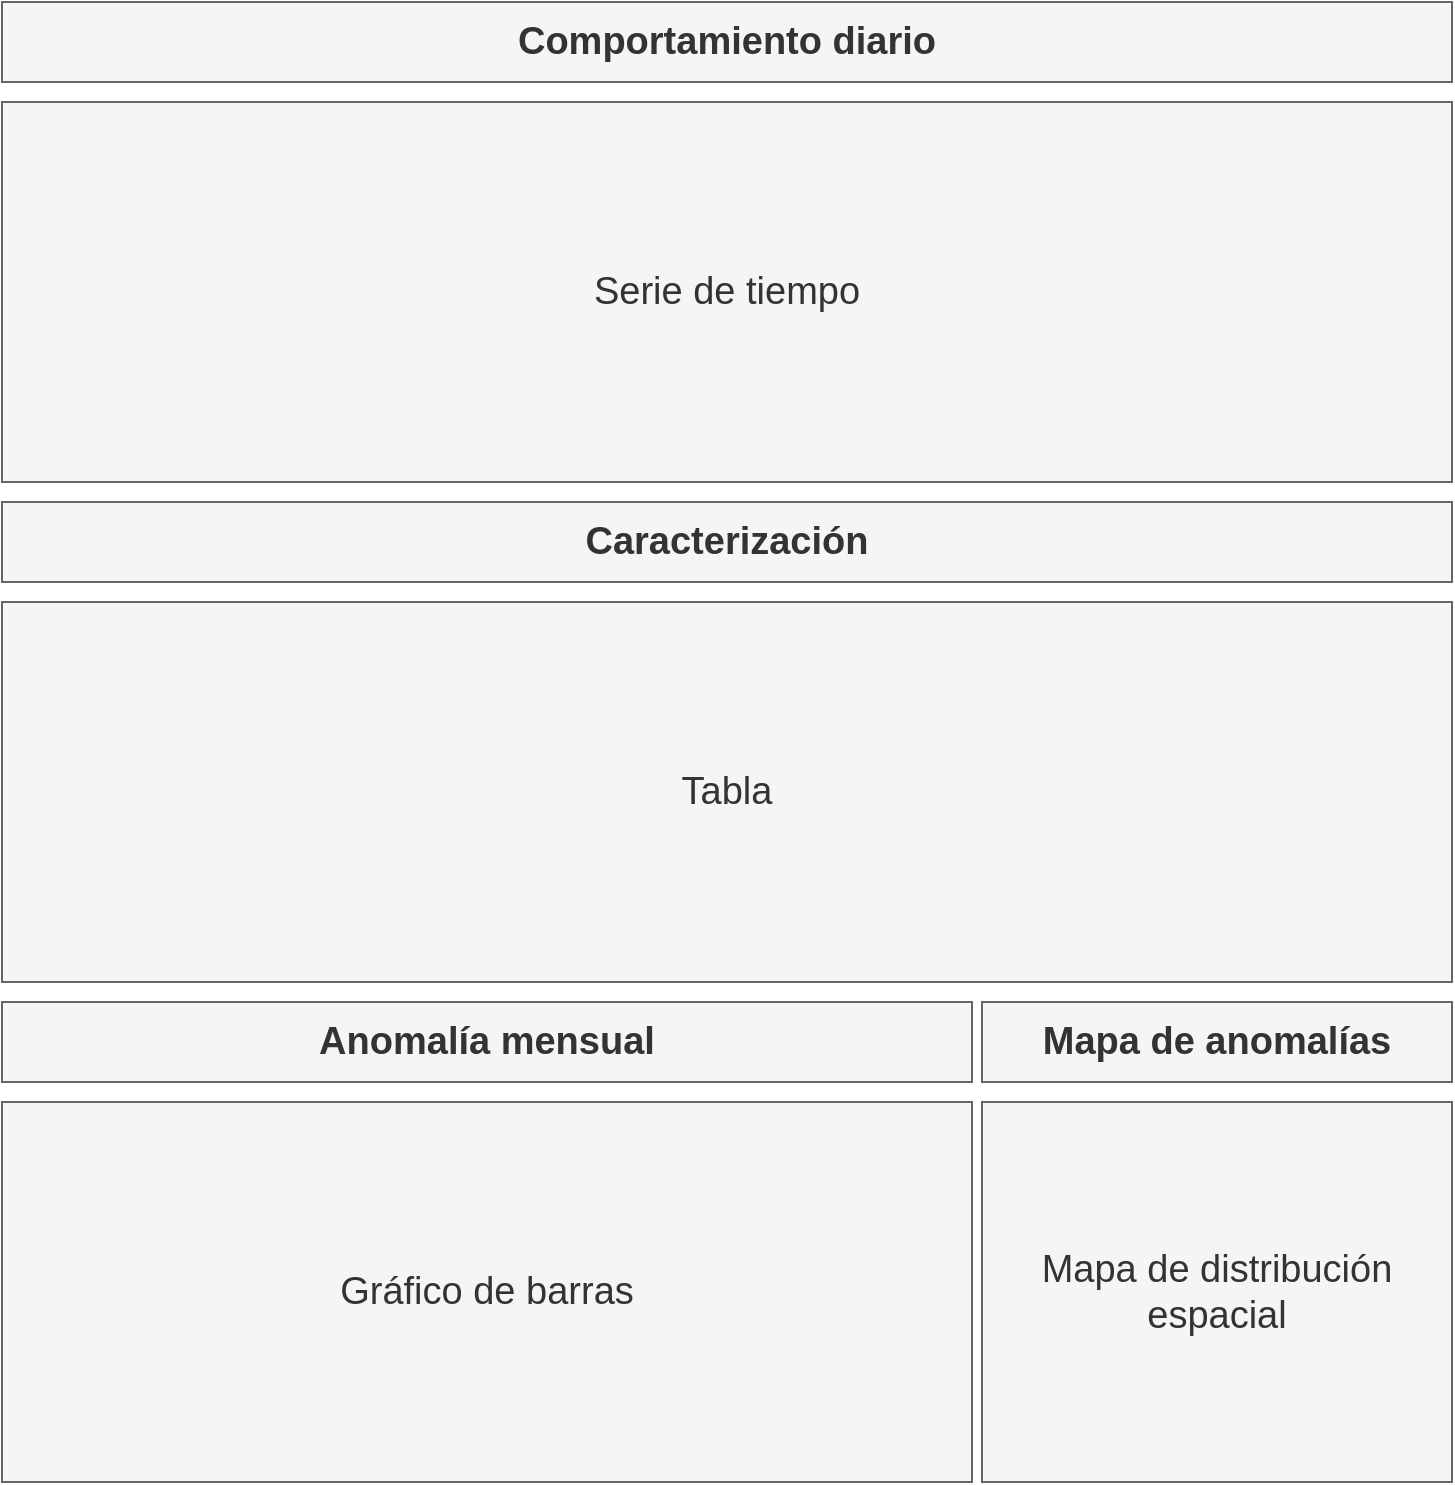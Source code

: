 <mxfile>
    <diagram id="SzgOA0KYMeVfgjGZAUsN" name="Page-1">
        <mxGraphModel dx="1130" dy="779" grid="1" gridSize="10" guides="1" tooltips="1" connect="1" arrows="1" fold="1" page="1" pageScale="1" pageWidth="1169" pageHeight="827" background="#ffffff" math="0" shadow="0">
            <root>
                <mxCell id="0"/>
                <mxCell id="1" parent="0"/>
                <mxCell id="2" value="&lt;b&gt;&lt;font style=&quot;font-size: 19px;&quot;&gt;Comportamiento diario&lt;/font&gt;&lt;/b&gt;" style="rounded=0;whiteSpace=wrap;html=1;fillColor=#f5f5f5;strokeColor=#666666;fontColor=#333333;" vertex="1" parent="1">
                    <mxGeometry x="55" y="30" width="725" height="40" as="geometry"/>
                </mxCell>
                <mxCell id="3" value="Serie de tiempo" style="rounded=0;whiteSpace=wrap;html=1;fontSize=19;fillColor=#f5f5f5;fontColor=#333333;strokeColor=#666666;" vertex="1" parent="1">
                    <mxGeometry x="55" y="80" width="725" height="190" as="geometry"/>
                </mxCell>
                <mxCell id="4" value="&lt;b&gt;&lt;font style=&quot;font-size: 19px;&quot;&gt;Caracterización&lt;/font&gt;&lt;/b&gt;" style="rounded=0;whiteSpace=wrap;html=1;fillColor=#f5f5f5;strokeColor=#666666;fontColor=#333333;" vertex="1" parent="1">
                    <mxGeometry x="55" y="280" width="725" height="40" as="geometry"/>
                </mxCell>
                <mxCell id="8" value="&lt;b&gt;&lt;font style=&quot;font-size: 19px;&quot;&gt;Anomalía mensual&lt;/font&gt;&lt;/b&gt;" style="rounded=0;whiteSpace=wrap;html=1;fillColor=#f5f5f5;strokeColor=#666666;fontColor=#333333;" vertex="1" parent="1">
                    <mxGeometry x="55" y="530" width="485" height="40" as="geometry"/>
                </mxCell>
                <mxCell id="9" value="Gráfico de barras" style="rounded=0;whiteSpace=wrap;html=1;fontSize=19;fillColor=#f5f5f5;fontColor=#333333;strokeColor=#666666;" vertex="1" parent="1">
                    <mxGeometry x="55" y="580" width="485" height="190" as="geometry"/>
                </mxCell>
                <mxCell id="11" value="Mapa de distribución&lt;br&gt;espacial" style="rounded=0;whiteSpace=wrap;html=1;fontSize=19;fillColor=#f5f5f5;fontColor=#333333;strokeColor=#666666;" vertex="1" parent="1">
                    <mxGeometry x="545" y="580" width="235" height="190" as="geometry"/>
                </mxCell>
                <mxCell id="12" value="Tabla" style="rounded=0;whiteSpace=wrap;html=1;fontSize=19;fillColor=#f5f5f5;fontColor=#333333;strokeColor=#666666;" vertex="1" parent="1">
                    <mxGeometry x="55" y="330" width="725" height="190" as="geometry"/>
                </mxCell>
                <mxCell id="13" value="&lt;b&gt;&lt;font style=&quot;font-size: 19px;&quot;&gt;Mapa de anomalías&lt;/font&gt;&lt;/b&gt;" style="rounded=0;whiteSpace=wrap;html=1;fillColor=#f5f5f5;strokeColor=#666666;fontColor=#333333;" vertex="1" parent="1">
                    <mxGeometry x="545" y="530" width="235" height="40" as="geometry"/>
                </mxCell>
            </root>
        </mxGraphModel>
    </diagram>
</mxfile>